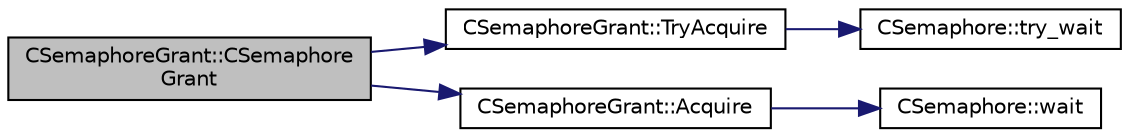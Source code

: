 digraph "CSemaphoreGrant::CSemaphoreGrant"
{
  edge [fontname="Helvetica",fontsize="10",labelfontname="Helvetica",labelfontsize="10"];
  node [fontname="Helvetica",fontsize="10",shape=record];
  rankdir="LR";
  Node2 [label="CSemaphoreGrant::CSemaphore\lGrant",height=0.2,width=0.4,color="black", fillcolor="grey75", style="filled", fontcolor="black"];
  Node2 -> Node3 [color="midnightblue",fontsize="10",style="solid",fontname="Helvetica"];
  Node3 [label="CSemaphoreGrant::TryAcquire",height=0.2,width=0.4,color="black", fillcolor="white", style="filled",URL="$class_c_semaphore_grant.html#a9952d9ea087ced803c099f69992ebb1d"];
  Node3 -> Node4 [color="midnightblue",fontsize="10",style="solid",fontname="Helvetica"];
  Node4 [label="CSemaphore::try_wait",height=0.2,width=0.4,color="black", fillcolor="white", style="filled",URL="$class_c_semaphore.html#abb8a07e6cac29dc72f044cd536a9f9e5"];
  Node2 -> Node5 [color="midnightblue",fontsize="10",style="solid",fontname="Helvetica"];
  Node5 [label="CSemaphoreGrant::Acquire",height=0.2,width=0.4,color="black", fillcolor="white", style="filled",URL="$class_c_semaphore_grant.html#ac52976968379ea8e2470cfba877c3e89"];
  Node5 -> Node6 [color="midnightblue",fontsize="10",style="solid",fontname="Helvetica"];
  Node6 [label="CSemaphore::wait",height=0.2,width=0.4,color="black", fillcolor="white", style="filled",URL="$class_c_semaphore.html#a1c108bd981fe68527ec8ef5e7b0d116c"];
}
